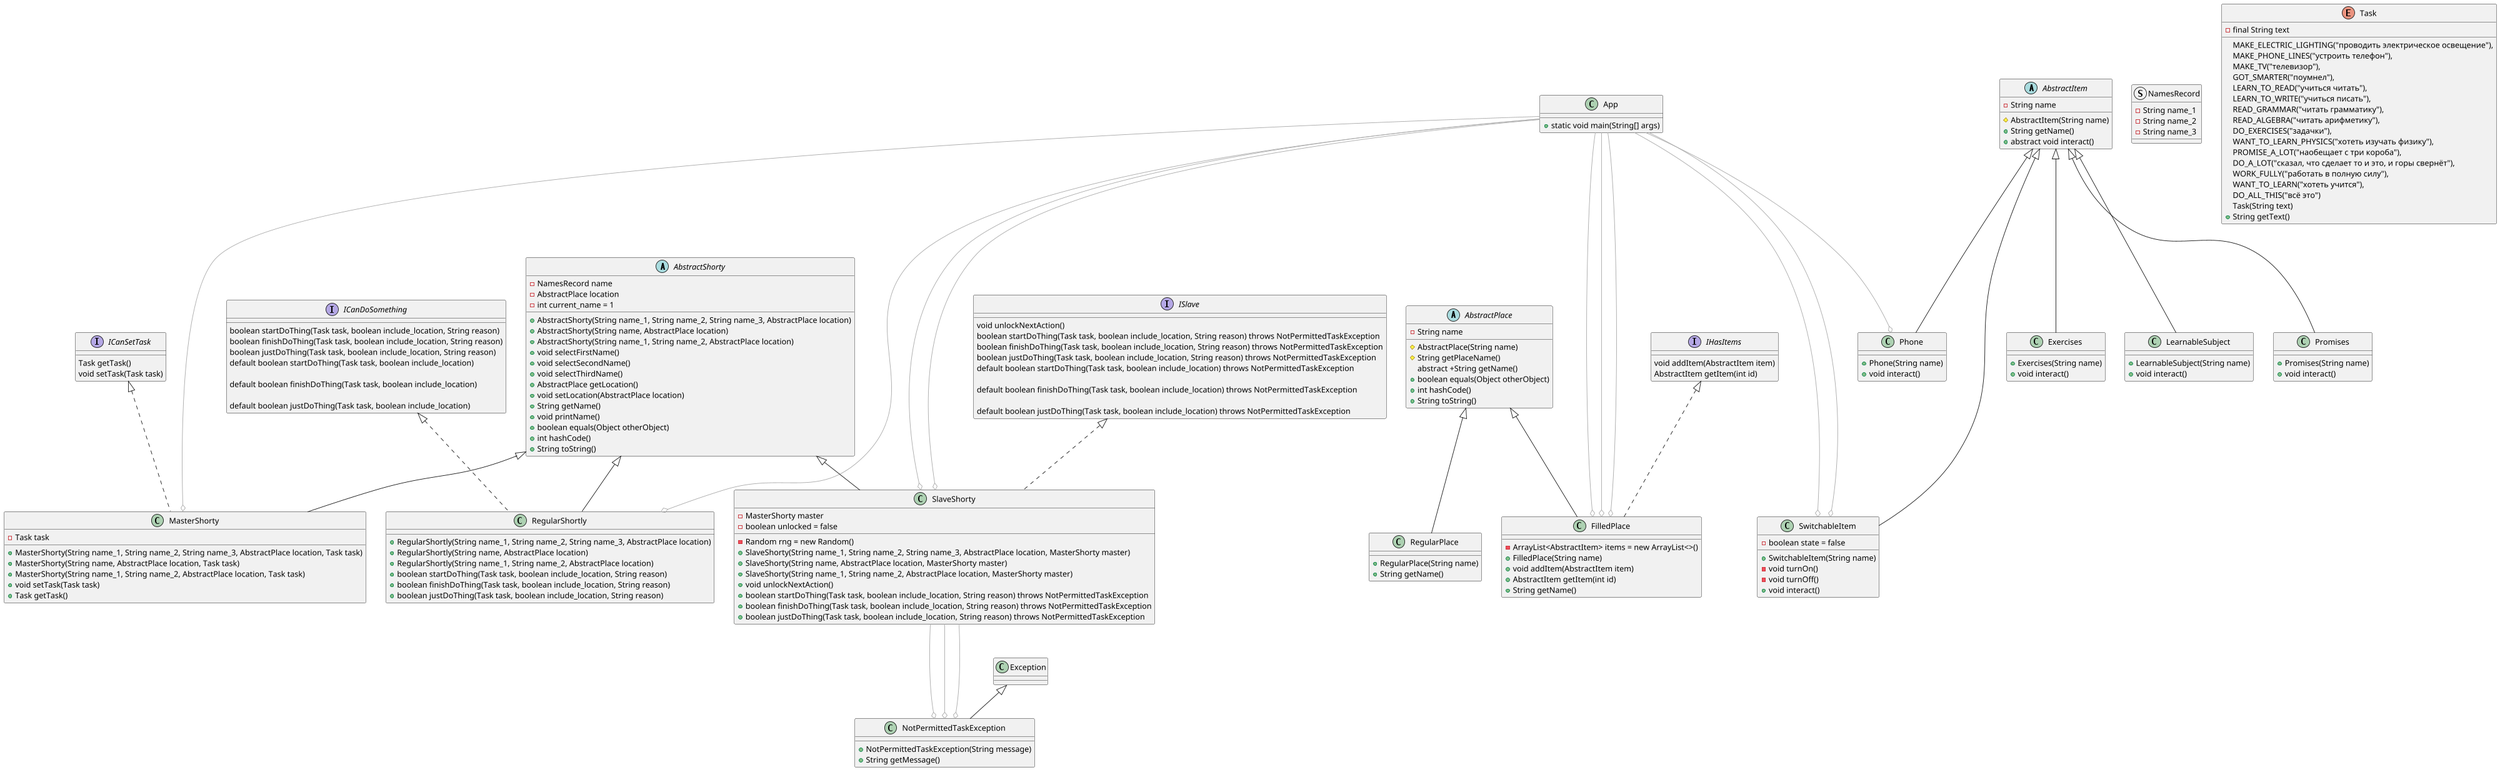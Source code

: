 @startuml
scale max 4000 width
class App {
+static void main(String[] args)
}
App --down[#AAA]-o FilledPlace
App -down[#AAA]--o FilledPlace
App -down[#AAA]-o RegularShortly
App -down[#AAA]--o SwitchableItem
App -down[#AAA]-o Phone
App --down[#AAA]-o MasterShorty
App -down[#AAA]--o SlaveShorty
App -down[#AAA]-o SlaveShorty
App -down[#AAA]--o SwitchableItem
App -down[#AAA]-o FilledPlace
'!>10 App --down[#AAA]-o RegularShortly
'!>10 App -down[#AAA]--o LearnableSubject
'!>10 App -down[#AAA]-o LearnableSubject
'!>10 App -down[#AAA]--o Exercises
'!>10 App -down[#AAA]-o RegularPlace
'!>10 App --down[#AAA]-o FilledPlace
'!>10 App -down[#AAA]--o RegularShortly
'!>10 App -down[#AAA]-o Promises

abstract class AbstractShorty {
-NamesRecord name
-AbstractPlace location
-int current_name = 1
+AbstractShorty(String name_1, String name_2, String name_3, AbstractPlace location)
+AbstractShorty(String name, AbstractPlace location)
+AbstractShorty(String name_1, String name_2, AbstractPlace location)
+void selectFirstName()
+void selectSecondName()
+void selectThirdName()
+AbstractPlace getLocation()
+void setLocation(AbstractPlace location)
+String getName()
+void printName()
+boolean equals(Object otherObject)
+int hashCode()
+String toString()
}


class MasterShorty extends AbstractShorty implements ICanSetTask {
-Task task
+MasterShorty(String name_1, String name_2, String name_3, AbstractPlace location, Task task)
+MasterShorty(String name, AbstractPlace location, Task task)
+MasterShorty(String name_1, String name_2, AbstractPlace location, Task task)
+void setTask(Task task)
+Task getTask()
}


class RegularShortly extends AbstractShorty implements ICanDoSomething {
+RegularShortly(String name_1, String name_2, String name_3, AbstractPlace location)
+RegularShortly(String name, AbstractPlace location)
+RegularShortly(String name_1, String name_2, AbstractPlace location)
+boolean startDoThing(Task task, boolean include_location, String reason)
+boolean finishDoThing(Task task, boolean include_location, String reason)
+boolean justDoThing(Task task, boolean include_location, String reason)
}


class SlaveShorty extends AbstractShorty implements ISlave {
-MasterShorty master
-boolean unlocked = false
-Random rng = new Random()
+SlaveShorty(String name_1, String name_2, String name_3, AbstractPlace location, MasterShorty master)
+SlaveShorty(String name, AbstractPlace location, MasterShorty master)
+SlaveShorty(String name_1, String name_2, AbstractPlace location, MasterShorty master)
+void unlockNextAction()
+boolean startDoThing(Task task, boolean include_location, String reason) throws NotPermittedTaskException
+boolean finishDoThing(Task task, boolean include_location, String reason) throws NotPermittedTaskException
+boolean justDoThing(Task task, boolean include_location, String reason) throws NotPermittedTaskException
}
SlaveShorty -down[#AAA]--o NotPermittedTaskException
SlaveShorty -down[#AAA]-o NotPermittedTaskException
SlaveShorty --down[#AAA]-o NotPermittedTaskException

interface ICanDoSomething {
boolean startDoThing(Task task, boolean include_location, String reason)
boolean finishDoThing(Task task, boolean include_location, String reason)
boolean justDoThing(Task task, boolean include_location, String reason)
default boolean startDoThing(Task task, boolean include_location)

default boolean finishDoThing(Task task, boolean include_location)

default boolean justDoThing(Task task, boolean include_location)

}


interface ICanSetTask {
Task getTask()
void setTask(Task task)
}


interface ISlave {
void unlockNextAction()
boolean startDoThing(Task task, boolean include_location, String reason) throws NotPermittedTaskException
boolean finishDoThing(Task task, boolean include_location, String reason) throws NotPermittedTaskException
boolean justDoThing(Task task, boolean include_location, String reason) throws NotPermittedTaskException
default boolean startDoThing(Task task, boolean include_location) throws NotPermittedTaskException

default boolean finishDoThing(Task task, boolean include_location) throws NotPermittedTaskException

default boolean justDoThing(Task task, boolean include_location) throws NotPermittedTaskException

}


abstract class AbstractPlace {
-String name
#AbstractPlace(String name)
#String getPlaceName()
abstract +String getName()
+boolean equals(Object otherObject)
+int hashCode()
+String toString()
}


class FilledPlace extends AbstractPlace implements IHasItems {
-ArrayList<AbstractItem> items = new ArrayList<>()
+FilledPlace(String name)
+void addItem(AbstractItem item)
+AbstractItem getItem(int id)
+String getName()
}


class RegularPlace extends AbstractPlace {
+RegularPlace(String name)
+String getName()
}


interface IHasItems {
void addItem(AbstractItem item)
AbstractItem getItem(int id)
}


abstract class AbstractItem {
-String name
#AbstractItem(String name)
+String getName()
+abstract void interact()
}


class Exercises extends AbstractItem {
+Exercises(String name)
+void interact()
}


class LearnableSubject extends AbstractItem {
+LearnableSubject(String name)
+void interact()
}


class Phone extends AbstractItem {
+Phone(String name)
+void interact()
}


class Promises extends AbstractItem {
+Promises(String name)
+void interact()
}


class SwitchableItem extends AbstractItem {
-boolean state = false
+SwitchableItem(String name)
-void turnOn()
-void turnOff()
+void interact()
}


class NotPermittedTaskException extends Exception {
+NotPermittedTaskException(String message)
+String getMessage()
}


struct NamesRecord {
-String name_1
-String name_2
-String name_3
}


enum Task {
MAKE_ELECTRIC_LIGHTING("проводить электрическое освещение"),
MAKE_PHONE_LINES("устроить телефон"),
MAKE_TV("телевизор"),
GOT_SMARTER("поумнел"),
LEARN_TO_READ("учиться читать"),
LEARN_TO_WRITE("учиться писать"),
READ_GRAMMAR("читать грамматику"),
READ_ALGEBRA("читать арифметику"),
DO_EXERCISES("задачки"),
WANT_TO_LEARN_PHYSICS("хотеть изучать физику"),
PROMISE_A_LOT("наобещает с три короба"),
DO_A_LOT("сказал, что сделает то и это, и горы свернёт"),
WORK_FULLY("работать в полную силу"),
WANT_TO_LEARN("хотеть учится"),
DO_ALL_THIS("всё это")
-final String text
Task(String text)
+String getText()
}


@enduml
